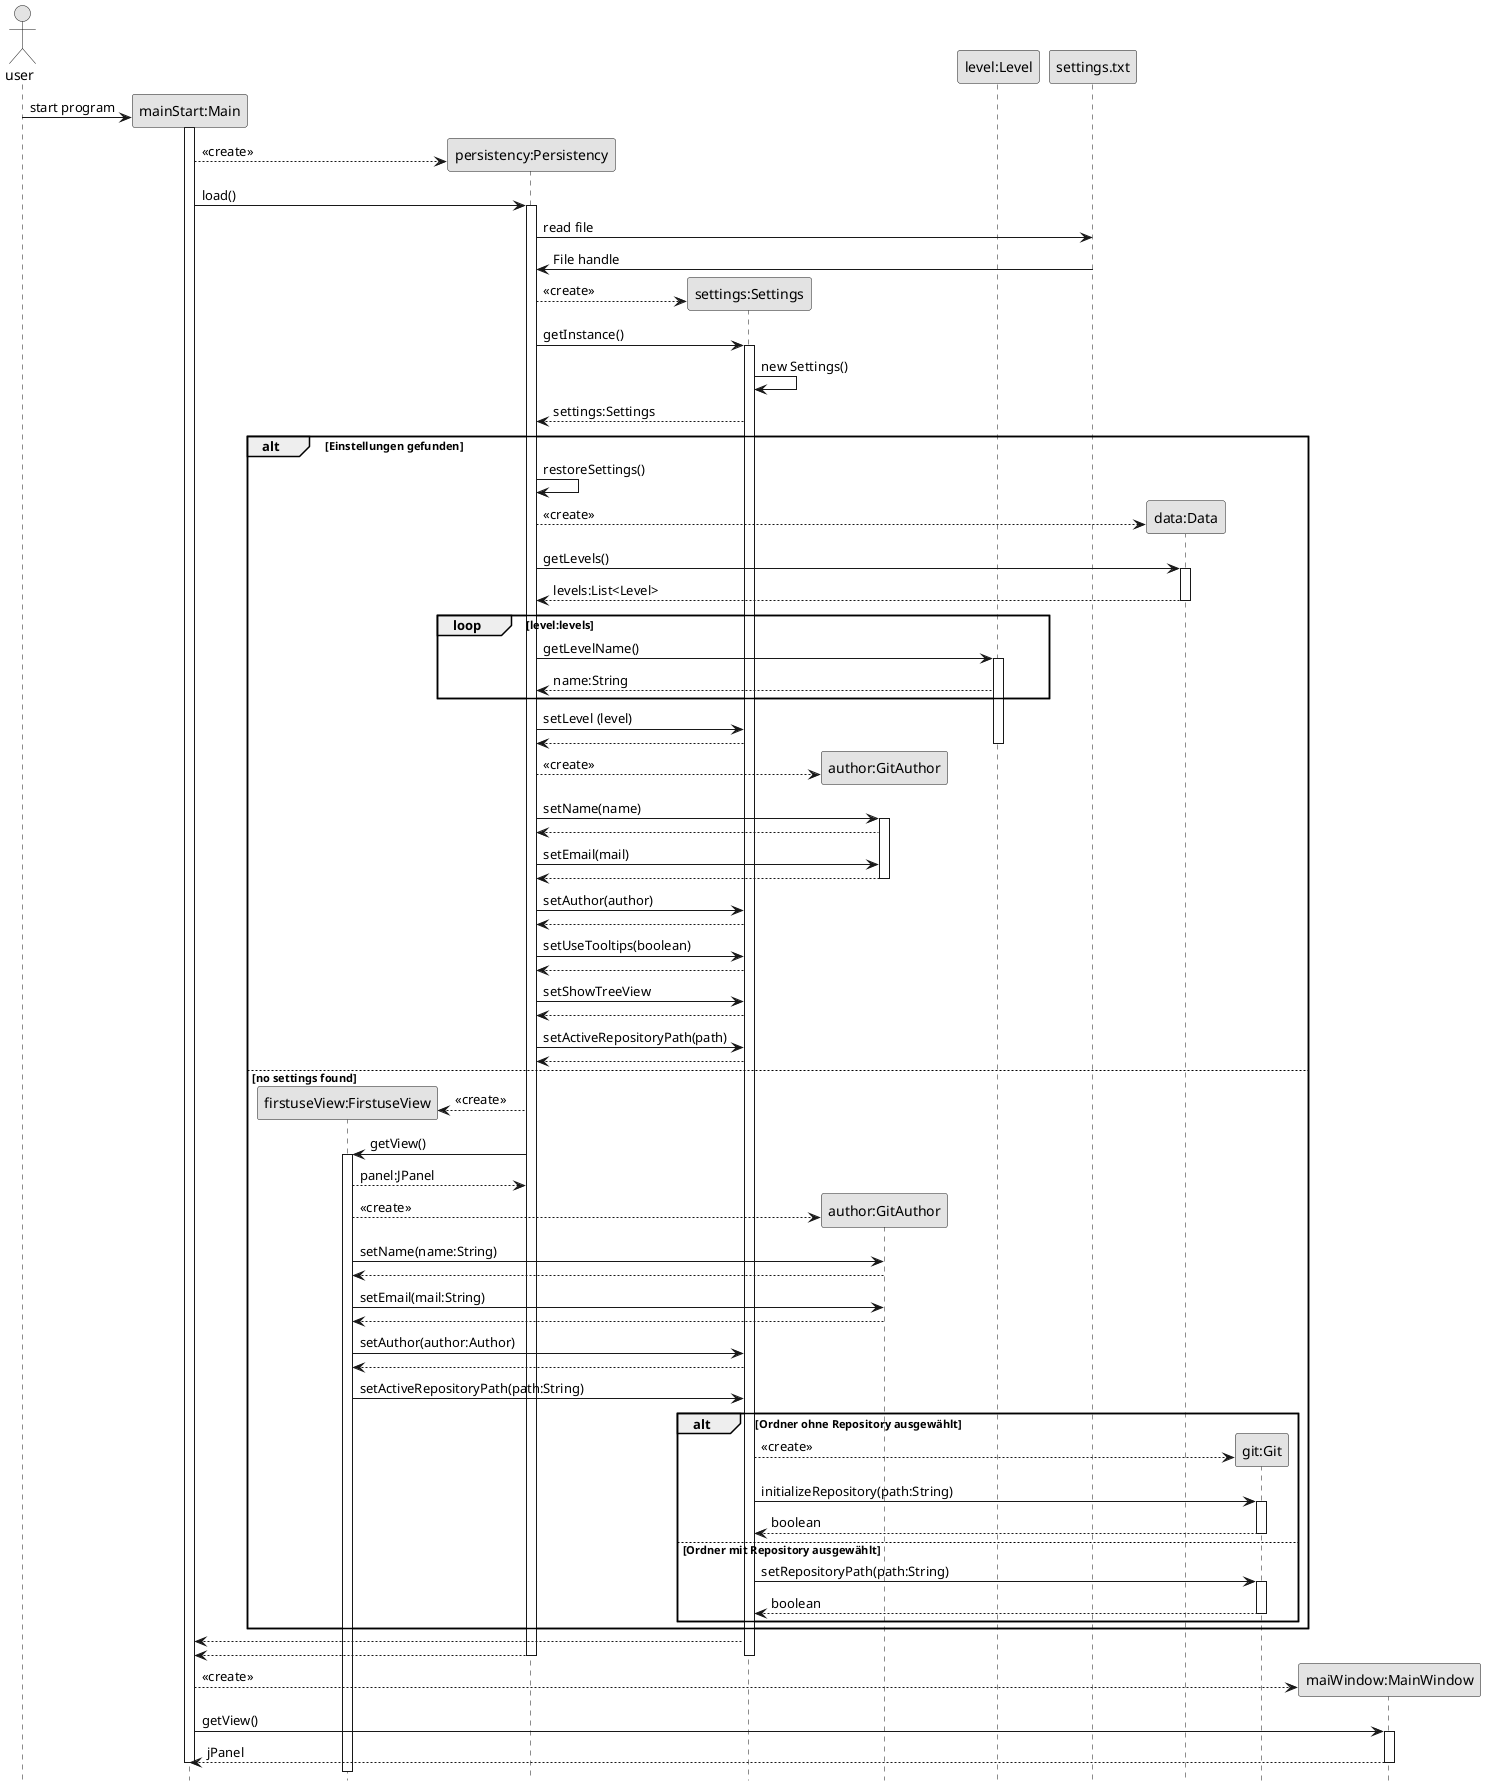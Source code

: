 @startuml
skinparam monochrome true
hide footbox

actor user
participant "mainStart:Main" as main
participant "firstuseView:FirstuseView" as firstuse
participant "persistency:Persistency" as persistency
participant "settings:Settings" as settings
participant "author:GitAuthor" as author
participant "level:Level" as level
participant "settings.txt" as settingstext
participant "data:Data" as data
participant "git:Git" as git
participant "maiWindow:MainWindow" as mainWindow

create main
user -> main : start program
activate main
create persistency
main --> persistency : <<create>>

main -> persistency : load()
activate persistency
persistency -> settingstext : read file
settingstext -> persistency : File handle

create settings
persistency --> settings : <<create>>
persistency -> settings : getInstance()
activate settings
settings -> settings : new Settings()
settings --> persistency : settings:Settings

alt Einstellungen gefunden

persistency -> persistency : restoreSettings()

create data
persistency --> data : <<create>>

persistency -> data : getLevels()
activate data
data --> persistency : levels:List<Level>
deactivate data

loop level:levels
persistency -> level : getLevelName()
activate level
level --> persistency : name:String
end

persistency -> settings : setLevel (level)
settings --> persistency
deactivate level

create author
persistency --> author : <<create>>
persistency -> author : setName(name)
activate author
author --> persistency
persistency -> author : setEmail(mail)
author --> persistency
deactivate author

persistency -> settings : setAuthor(author)
settings --> persistency

persistency -> settings : setUseTooltips(boolean)
settings --> persistency

persistency -> settings : setShowTreeView
settings --> persistency

persistency -> settings : setActiveRepositoryPath(path)
settings --> persistency

else no settings found
create firstuse
persistency --> firstuse : <<create>>
persistency -> firstuse : getView()
activate firstuse
firstuse --> persistency : panel:JPanel
create author
firstuse --> author : <<create>>
firstuse ->  author : setName(name:String)
author --> firstuse
firstuse -> author : setEmail(mail:String)
author --> firstuse
firstuse -> settings : setAuthor(author:Author)
settings --> firstuse
firstuse -> settings : setActiveRepositoryPath(path:String)

alt Ordner ohne Repository ausgewählt
create git
settings --> git : <<create>>
settings -> git : initializeRepository(path:String)
activate git
git --> settings : boolean
else Ordner mit Repository ausgewählt
deactivate git
settings -> git:  setRepositoryPath(path:String)
activate git
git --> settings : boolean
deactivate git
end
end
settings --> main


persistency --> main
deactivate persistency
deactivate settings
create mainWindow
main --> mainWindow : <<create>>
main -> mainWindow : getView()
activate mainWindow
mainWindow --> main : jPanel
deactivate mainWindow
deactivate main


@enduml